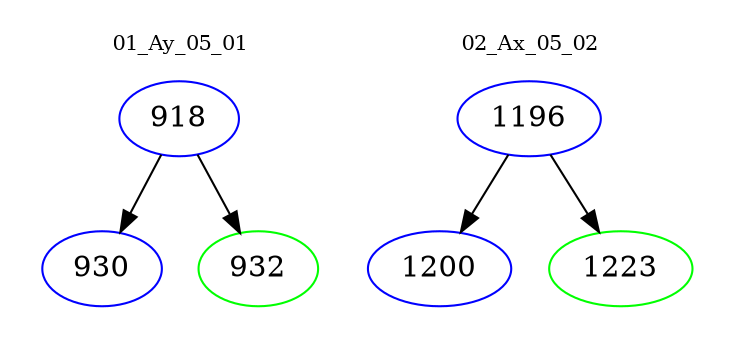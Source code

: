 digraph{
subgraph cluster_0 {
color = white
label = "01_Ay_05_01";
fontsize=10;
T0_918 [label="918", color="blue"]
T0_918 -> T0_930 [color="black"]
T0_930 [label="930", color="blue"]
T0_918 -> T0_932 [color="black"]
T0_932 [label="932", color="green"]
}
subgraph cluster_1 {
color = white
label = "02_Ax_05_02";
fontsize=10;
T1_1196 [label="1196", color="blue"]
T1_1196 -> T1_1200 [color="black"]
T1_1200 [label="1200", color="blue"]
T1_1196 -> T1_1223 [color="black"]
T1_1223 [label="1223", color="green"]
}
}
